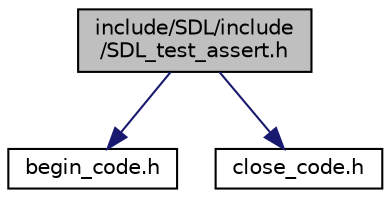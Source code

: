 digraph "include/SDL/include/SDL_test_assert.h"
{
  edge [fontname="Helvetica",fontsize="10",labelfontname="Helvetica",labelfontsize="10"];
  node [fontname="Helvetica",fontsize="10",shape=record];
  Node1 [label="include/SDL/include\l/SDL_test_assert.h",height=0.2,width=0.4,color="black", fillcolor="grey75", style="filled" fontcolor="black"];
  Node1 -> Node2 [color="midnightblue",fontsize="10",style="solid"];
  Node2 [label="begin_code.h",height=0.2,width=0.4,color="black", fillcolor="white", style="filled",URL="$begin__code_8h.html"];
  Node1 -> Node3 [color="midnightblue",fontsize="10",style="solid"];
  Node3 [label="close_code.h",height=0.2,width=0.4,color="black", fillcolor="white", style="filled",URL="$close__code_8h.html"];
}
